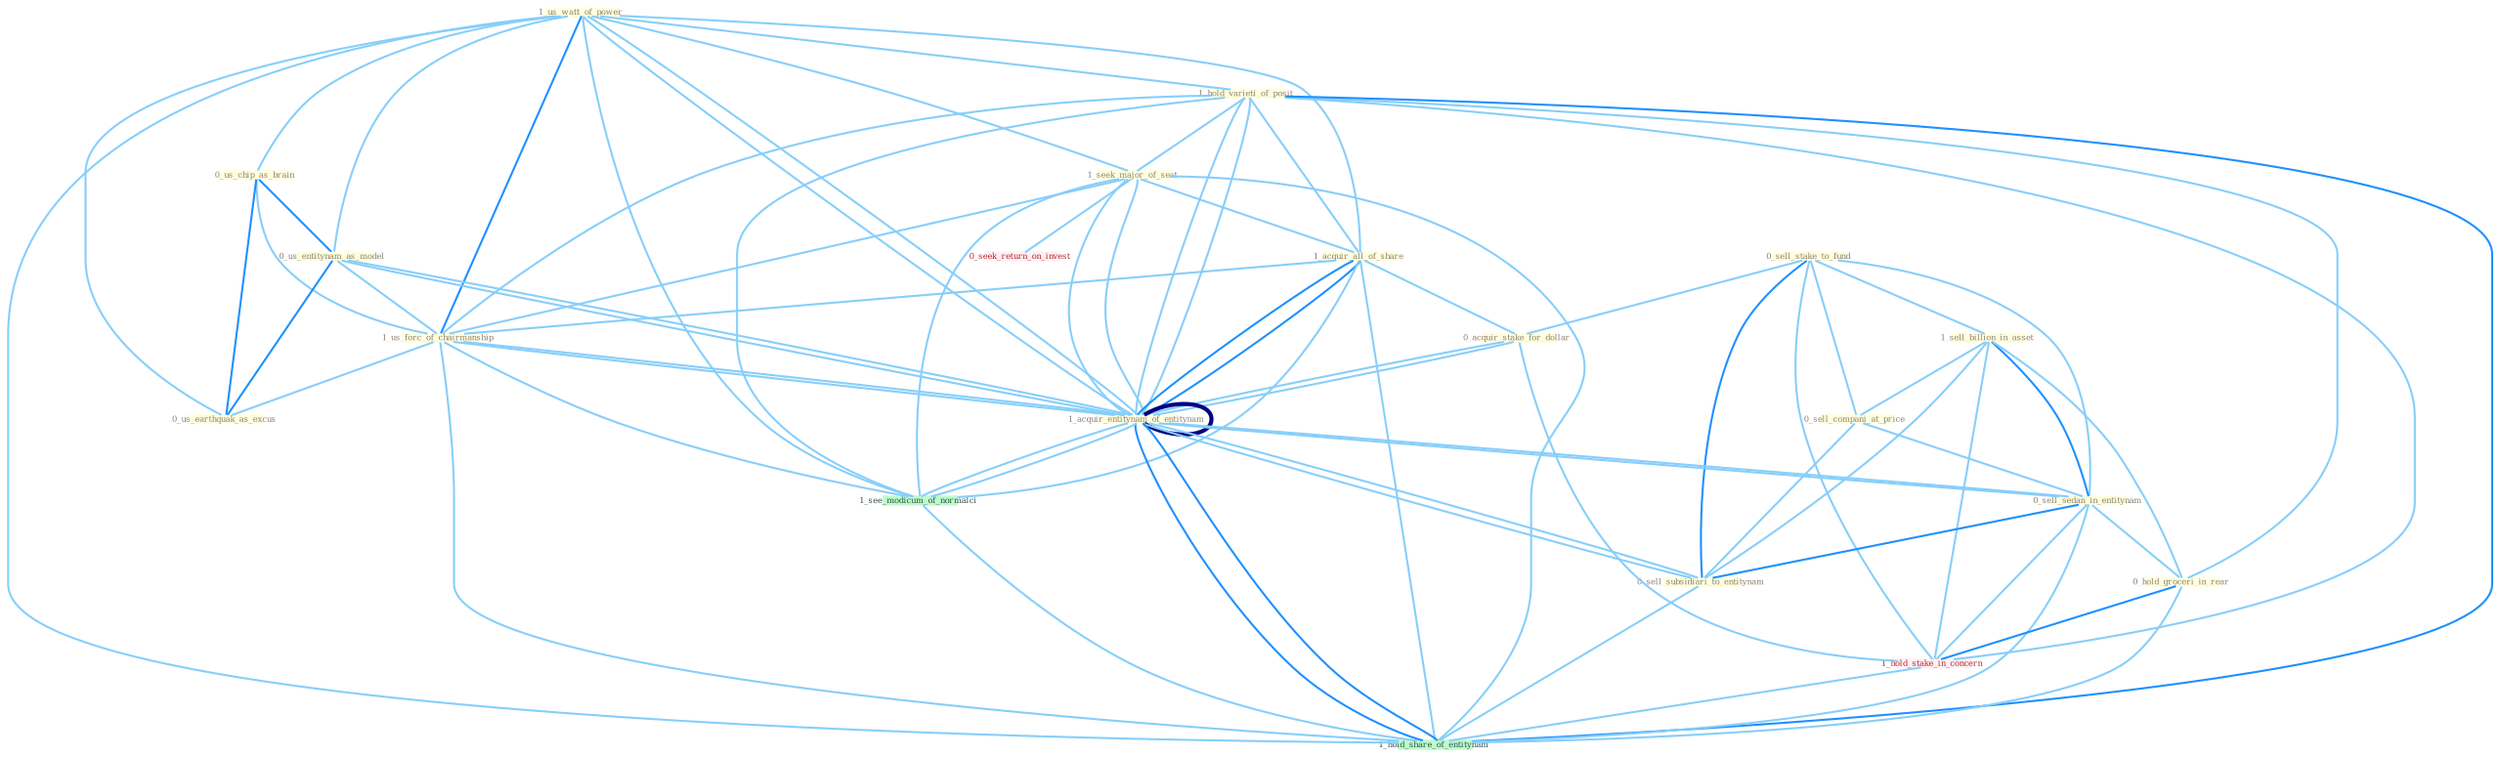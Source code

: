 Graph G{ 
    node
    [shape=polygon,style=filled,width=.5,height=.06,color="#BDFCC9",fixedsize=true,fontsize=4,
    fontcolor="#2f4f4f"];
    {node
    [color="#ffffe0", fontcolor="#8b7d6b"] "1_us_watt_of_power " "1_hold_varieti_of_posit " "0_sell_stake_to_fund " "1_sell_billion_in_asset " "0_us_chip_as_brain " "0_us_entitynam_as_model " "1_seek_major_of_seat " "1_acquir_all_of_share " "0_sell_compani_at_price " "1_us_forc_of_chairmanship " "0_acquir_stake_for_dollar " "0_us_earthquak_as_excus " "1_acquir_entitynam_of_entitynam " "0_sell_sedan_in_entitynam " "0_hold_groceri_in_rear " "0_sell_subsidiari_to_entitynam "}
{node [color="#fff0f5", fontcolor="#b22222"] "1_hold_stake_in_concern " "0_seek_return_on_invest "}
edge [color="#B0E2FF"];

	"1_us_watt_of_power " -- "1_hold_varieti_of_posit " [w="1", color="#87cefa" ];
	"1_us_watt_of_power " -- "0_us_chip_as_brain " [w="1", color="#87cefa" ];
	"1_us_watt_of_power " -- "0_us_entitynam_as_model " [w="1", color="#87cefa" ];
	"1_us_watt_of_power " -- "1_seek_major_of_seat " [w="1", color="#87cefa" ];
	"1_us_watt_of_power " -- "1_acquir_all_of_share " [w="1", color="#87cefa" ];
	"1_us_watt_of_power " -- "1_us_forc_of_chairmanship " [w="2", color="#1e90ff" , len=0.8];
	"1_us_watt_of_power " -- "0_us_earthquak_as_excus " [w="1", color="#87cefa" ];
	"1_us_watt_of_power " -- "1_acquir_entitynam_of_entitynam " [w="1", color="#87cefa" ];
	"1_us_watt_of_power " -- "1_see_modicum_of_normalci " [w="1", color="#87cefa" ];
	"1_us_watt_of_power " -- "1_acquir_entitynam_of_entitynam " [w="1", color="#87cefa" ];
	"1_us_watt_of_power " -- "1_hold_share_of_entitynam " [w="1", color="#87cefa" ];
	"1_hold_varieti_of_posit " -- "1_seek_major_of_seat " [w="1", color="#87cefa" ];
	"1_hold_varieti_of_posit " -- "1_acquir_all_of_share " [w="1", color="#87cefa" ];
	"1_hold_varieti_of_posit " -- "1_us_forc_of_chairmanship " [w="1", color="#87cefa" ];
	"1_hold_varieti_of_posit " -- "1_acquir_entitynam_of_entitynam " [w="1", color="#87cefa" ];
	"1_hold_varieti_of_posit " -- "0_hold_groceri_in_rear " [w="1", color="#87cefa" ];
	"1_hold_varieti_of_posit " -- "1_hold_stake_in_concern " [w="1", color="#87cefa" ];
	"1_hold_varieti_of_posit " -- "1_see_modicum_of_normalci " [w="1", color="#87cefa" ];
	"1_hold_varieti_of_posit " -- "1_acquir_entitynam_of_entitynam " [w="1", color="#87cefa" ];
	"1_hold_varieti_of_posit " -- "1_hold_share_of_entitynam " [w="2", color="#1e90ff" , len=0.8];
	"0_sell_stake_to_fund " -- "1_sell_billion_in_asset " [w="1", color="#87cefa" ];
	"0_sell_stake_to_fund " -- "0_sell_compani_at_price " [w="1", color="#87cefa" ];
	"0_sell_stake_to_fund " -- "0_acquir_stake_for_dollar " [w="1", color="#87cefa" ];
	"0_sell_stake_to_fund " -- "0_sell_sedan_in_entitynam " [w="1", color="#87cefa" ];
	"0_sell_stake_to_fund " -- "0_sell_subsidiari_to_entitynam " [w="2", color="#1e90ff" , len=0.8];
	"0_sell_stake_to_fund " -- "1_hold_stake_in_concern " [w="1", color="#87cefa" ];
	"1_sell_billion_in_asset " -- "0_sell_compani_at_price " [w="1", color="#87cefa" ];
	"1_sell_billion_in_asset " -- "0_sell_sedan_in_entitynam " [w="2", color="#1e90ff" , len=0.8];
	"1_sell_billion_in_asset " -- "0_hold_groceri_in_rear " [w="1", color="#87cefa" ];
	"1_sell_billion_in_asset " -- "0_sell_subsidiari_to_entitynam " [w="1", color="#87cefa" ];
	"1_sell_billion_in_asset " -- "1_hold_stake_in_concern " [w="1", color="#87cefa" ];
	"0_us_chip_as_brain " -- "0_us_entitynam_as_model " [w="2", color="#1e90ff" , len=0.8];
	"0_us_chip_as_brain " -- "1_us_forc_of_chairmanship " [w="1", color="#87cefa" ];
	"0_us_chip_as_brain " -- "0_us_earthquak_as_excus " [w="2", color="#1e90ff" , len=0.8];
	"0_us_entitynam_as_model " -- "1_us_forc_of_chairmanship " [w="1", color="#87cefa" ];
	"0_us_entitynam_as_model " -- "0_us_earthquak_as_excus " [w="2", color="#1e90ff" , len=0.8];
	"0_us_entitynam_as_model " -- "1_acquir_entitynam_of_entitynam " [w="1", color="#87cefa" ];
	"0_us_entitynam_as_model " -- "1_acquir_entitynam_of_entitynam " [w="1", color="#87cefa" ];
	"1_seek_major_of_seat " -- "1_acquir_all_of_share " [w="1", color="#87cefa" ];
	"1_seek_major_of_seat " -- "1_us_forc_of_chairmanship " [w="1", color="#87cefa" ];
	"1_seek_major_of_seat " -- "1_acquir_entitynam_of_entitynam " [w="1", color="#87cefa" ];
	"1_seek_major_of_seat " -- "0_seek_return_on_invest " [w="1", color="#87cefa" ];
	"1_seek_major_of_seat " -- "1_see_modicum_of_normalci " [w="1", color="#87cefa" ];
	"1_seek_major_of_seat " -- "1_acquir_entitynam_of_entitynam " [w="1", color="#87cefa" ];
	"1_seek_major_of_seat " -- "1_hold_share_of_entitynam " [w="1", color="#87cefa" ];
	"1_acquir_all_of_share " -- "1_us_forc_of_chairmanship " [w="1", color="#87cefa" ];
	"1_acquir_all_of_share " -- "0_acquir_stake_for_dollar " [w="1", color="#87cefa" ];
	"1_acquir_all_of_share " -- "1_acquir_entitynam_of_entitynam " [w="2", color="#1e90ff" , len=0.8];
	"1_acquir_all_of_share " -- "1_see_modicum_of_normalci " [w="1", color="#87cefa" ];
	"1_acquir_all_of_share " -- "1_acquir_entitynam_of_entitynam " [w="2", color="#1e90ff" , len=0.8];
	"1_acquir_all_of_share " -- "1_hold_share_of_entitynam " [w="1", color="#87cefa" ];
	"0_sell_compani_at_price " -- "0_sell_sedan_in_entitynam " [w="1", color="#87cefa" ];
	"0_sell_compani_at_price " -- "0_sell_subsidiari_to_entitynam " [w="1", color="#87cefa" ];
	"1_us_forc_of_chairmanship " -- "0_us_earthquak_as_excus " [w="1", color="#87cefa" ];
	"1_us_forc_of_chairmanship " -- "1_acquir_entitynam_of_entitynam " [w="1", color="#87cefa" ];
	"1_us_forc_of_chairmanship " -- "1_see_modicum_of_normalci " [w="1", color="#87cefa" ];
	"1_us_forc_of_chairmanship " -- "1_acquir_entitynam_of_entitynam " [w="1", color="#87cefa" ];
	"1_us_forc_of_chairmanship " -- "1_hold_share_of_entitynam " [w="1", color="#87cefa" ];
	"0_acquir_stake_for_dollar " -- "1_acquir_entitynam_of_entitynam " [w="1", color="#87cefa" ];
	"0_acquir_stake_for_dollar " -- "1_hold_stake_in_concern " [w="1", color="#87cefa" ];
	"0_acquir_stake_for_dollar " -- "1_acquir_entitynam_of_entitynam " [w="1", color="#87cefa" ];
	"1_acquir_entitynam_of_entitynam " -- "0_sell_sedan_in_entitynam " [w="1", color="#87cefa" ];
	"1_acquir_entitynam_of_entitynam " -- "0_sell_subsidiari_to_entitynam " [w="1", color="#87cefa" ];
	"1_acquir_entitynam_of_entitynam " -- "1_see_modicum_of_normalci " [w="1", color="#87cefa" ];
	"1_acquir_entitynam_of_entitynam " -- "1_acquir_entitynam_of_entitynam " [w="4", style=bold, color="#000080", len=0.4];
	"1_acquir_entitynam_of_entitynam " -- "1_hold_share_of_entitynam " [w="2", color="#1e90ff" , len=0.8];
	"0_sell_sedan_in_entitynam " -- "0_hold_groceri_in_rear " [w="1", color="#87cefa" ];
	"0_sell_sedan_in_entitynam " -- "0_sell_subsidiari_to_entitynam " [w="2", color="#1e90ff" , len=0.8];
	"0_sell_sedan_in_entitynam " -- "1_hold_stake_in_concern " [w="1", color="#87cefa" ];
	"0_sell_sedan_in_entitynam " -- "1_acquir_entitynam_of_entitynam " [w="1", color="#87cefa" ];
	"0_sell_sedan_in_entitynam " -- "1_hold_share_of_entitynam " [w="1", color="#87cefa" ];
	"0_hold_groceri_in_rear " -- "1_hold_stake_in_concern " [w="2", color="#1e90ff" , len=0.8];
	"0_hold_groceri_in_rear " -- "1_hold_share_of_entitynam " [w="1", color="#87cefa" ];
	"0_sell_subsidiari_to_entitynam " -- "1_acquir_entitynam_of_entitynam " [w="1", color="#87cefa" ];
	"0_sell_subsidiari_to_entitynam " -- "1_hold_share_of_entitynam " [w="1", color="#87cefa" ];
	"1_hold_stake_in_concern " -- "1_hold_share_of_entitynam " [w="1", color="#87cefa" ];
	"1_see_modicum_of_normalci " -- "1_acquir_entitynam_of_entitynam " [w="1", color="#87cefa" ];
	"1_see_modicum_of_normalci " -- "1_hold_share_of_entitynam " [w="1", color="#87cefa" ];
	"1_acquir_entitynam_of_entitynam " -- "1_hold_share_of_entitynam " [w="2", color="#1e90ff" , len=0.8];
}